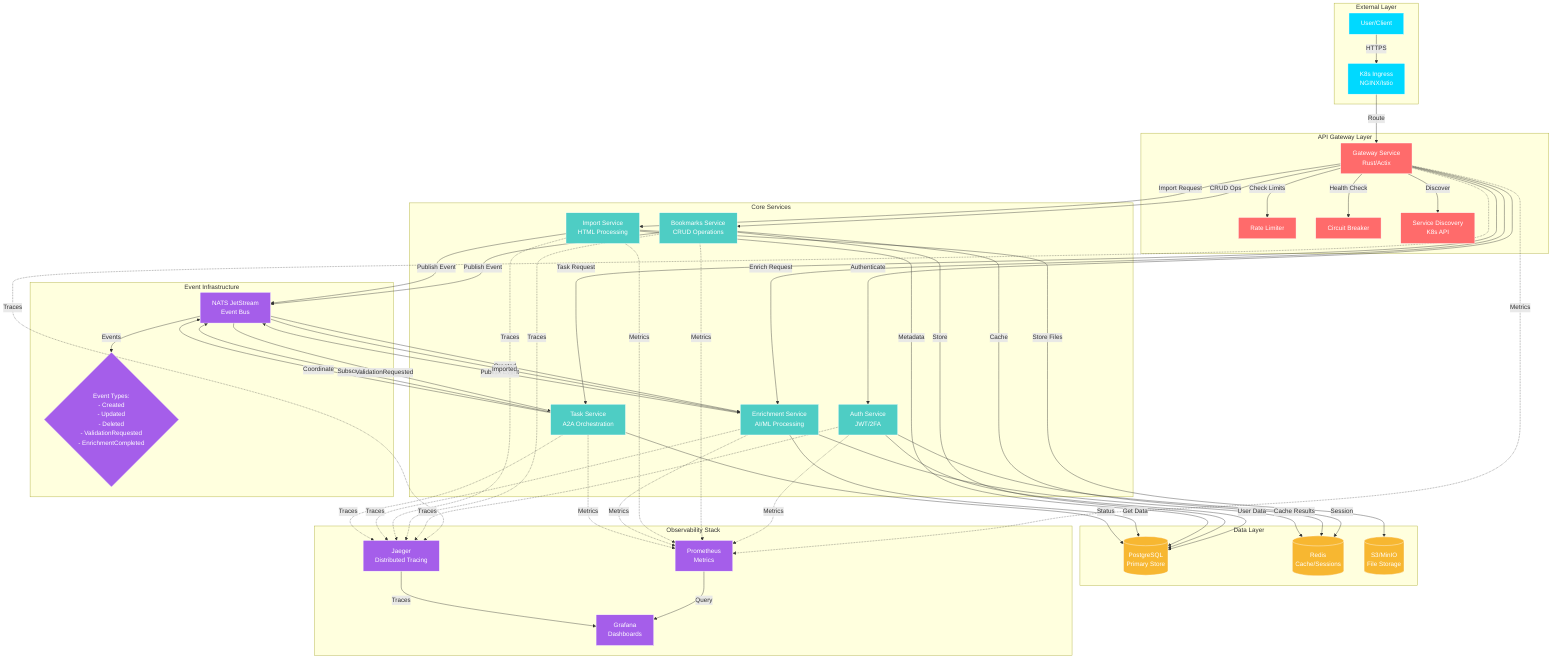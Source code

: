 graph TB
    %% External Layer
    subgraph "External Layer"
        USER[User/Client]
        INGRESS[K8s Ingress<br/>NGINX/Istio]
    end

    %% API Gateway
    subgraph "API Gateway Layer"
        GW[Gateway Service<br/>Rust/Actix]
        RL[Rate Limiter]
        CB[Circuit Breaker]
        SD[Service Discovery<br/>K8s API]
    end

    %% Core Services
    subgraph "Core Services"
        AUTH[Auth Service<br/>JWT/2FA]
        BOOK[Bookmarks Service<br/>CRUD Operations]
        IMPORT[Import Service<br/>HTML Processing]
        ENRICH[Enrichment Service<br/>AI/ML Processing]
        TASK[Task Service<br/>A2A Orchestration]
    end

    %% Data Stores
    subgraph "Data Layer"
        PG[(PostgreSQL<br/>Primary Store)]
        REDIS[(Redis<br/>Cache/Sessions)]
        S3[(S3/MinIO<br/>File Storage)]
    end

    %% Event Infrastructure
    subgraph "Event Infrastructure"
        NATS[NATS JetStream<br/>Event Bus]
        EVENTS{Event Types:<br/>- Created<br/>- Updated<br/>- Deleted<br/>- ValidationRequested<br/>- EnrichmentCompleted}
    end

    %% Observability
    subgraph "Observability Stack"
        PROM[Prometheus<br/>Metrics]
        JAEGER[Jaeger<br/>Distributed Tracing]
        GRAFANA[Grafana<br/>Dashboards]
    end

    %% Request Flow
    USER -->|HTTPS| INGRESS
    INGRESS -->|Route| GW
    GW -->|Check Limits| RL
    GW -->|Health Check| CB
    GW -->|Discover| SD

    %% Service Interactions
    GW -->|Authenticate| AUTH
    GW -->|CRUD Ops| BOOK
    GW -->|Import Request| IMPORT
    GW -->|Enrich Request| ENRICH
    GW -->|Task Request| TASK

    %% Auth Flow
    AUTH -->|Session| REDIS
    AUTH -->|User Data| PG

    %% Bookmark Flow
    BOOK -->|Store| PG
    BOOK -->|Cache| REDIS
    BOOK -->|Publish Event| NATS

    %% Import Flow
    IMPORT -->|Store Files| S3
    IMPORT -->|Metadata| PG
    IMPORT -->|Publish Event| NATS

    %% Enrichment Flow
    ENRICH -->|Get Data| PG
    ENRICH -->|Cache Results| REDIS
    ENRICH -->|Publish Event| NATS

    %% Task Orchestration
    TASK -->|Subscribe| NATS
    TASK -->|Coordinate| NATS
    TASK -->|Status| PG

    %% Event Subscriptions
    NATS -->|ValidationRequested| TASK
    NATS -->|Created| ENRICH
    NATS -->|Imported| ENRICH
    NATS -->|Events| EVENTS

    %% Metrics Collection
    GW -.->|Metrics| PROM
    AUTH -.->|Metrics| PROM
    BOOK -.->|Metrics| PROM
    IMPORT -.->|Metrics| PROM
    ENRICH -.->|Metrics| PROM
    TASK -.->|Metrics| PROM

    %% Tracing
    GW -.->|Traces| JAEGER
    AUTH -.->|Traces| JAEGER
    BOOK -.->|Traces| JAEGER
    IMPORT -.->|Traces| JAEGER
    ENRICH -.->|Traces| JAEGER
    TASK -.->|Traces| JAEGER

    %% Monitoring
    PROM -->|Query| GRAFANA
    JAEGER -->|Traces| GRAFANA

    %% Styling
    classDef gateway fill:#ff6b6b,stroke:#fff,color:#fff
    classDef service fill:#4ecdc4,stroke:#fff,color:#fff
    classDef data fill:#f7b731,stroke:#fff,color:#fff
    classDef infra fill:#a55eea,stroke:#fff,color:#fff
    classDef external fill:#00d9ff,stroke:#fff,color:#fff
    classDef event fill:#45aaf2,stroke:#fff,color:#fff

    class USER,INGRESS external
    class GW,RL,CB,SD gateway
    class AUTH,BOOK,IMPORT,ENRICH,TASK service
    class PG,REDIS,S3 data
    class NATS,EVENTS,PROM,JAEGER,GRAFANA infra